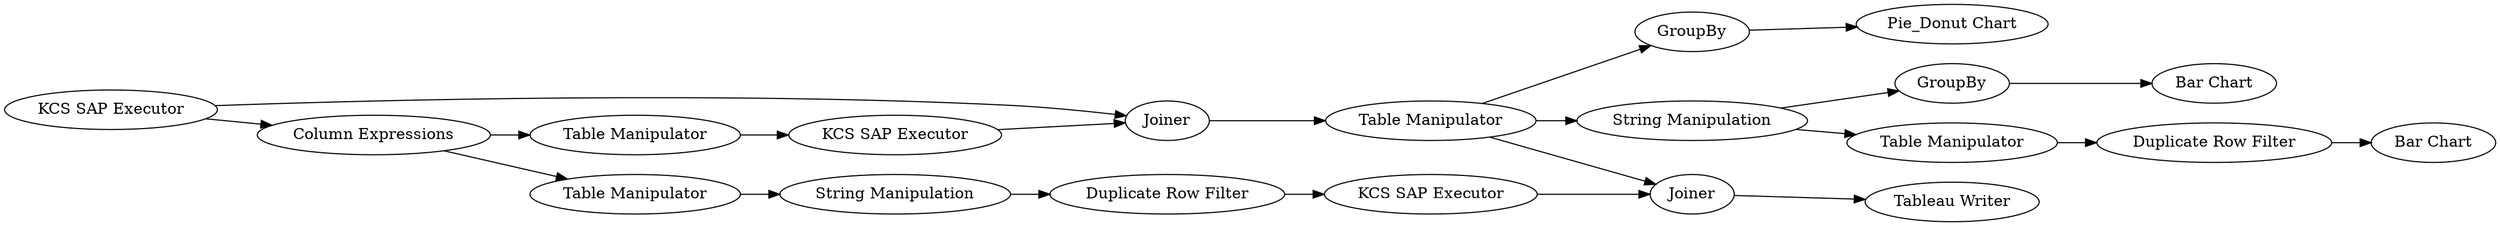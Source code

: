 digraph {
	"-578995978845791863_28" [label="Table Manipulator"]
	"-578995978845791863_35" [label="Pie_Donut Chart"]
	"-578995978845791863_7" [label="Table Manipulator"]
	"-578995978845791863_31" [label="Duplicate Row Filter"]
	"-578995978845791863_1" [label="KCS SAP Executor"]
	"-578995978845791863_30" [label="Table Manipulator"]
	"-578995978845791863_8" [label="KCS SAP Executor"]
	"-578995978845791863_29" [label="Bar Chart"]
	"-578995978845791863_9" [label=Joiner]
	"-578995978845791863_36" [label=Joiner]
	"-578995978845791863_32" [label="Bar Chart"]
	"-578995978845791863_4" [label="String Manipulation"]
	"-578995978845791863_11" [label="Table Manipulator"]
	"-578995978845791863_27" [label=GroupBy]
	"-578995978845791863_24" [label="String Manipulation"]
	"-578995978845791863_6" [label="Column Expressions"]
	"-578995978845791863_34" [label=GroupBy]
	"-578995978845791863_25" [label="Duplicate Row Filter"]
	"-578995978845791863_10" [label="Tableau Writer"]
	"-578995978845791863_26" [label="KCS SAP Executor"]
	"-578995978845791863_28" -> "-578995978845791863_34"
	"-578995978845791863_24" -> "-578995978845791863_25"
	"-578995978845791863_34" -> "-578995978845791863_35"
	"-578995978845791863_9" -> "-578995978845791863_28"
	"-578995978845791863_31" -> "-578995978845791863_32"
	"-578995978845791863_1" -> "-578995978845791863_6"
	"-578995978845791863_1" -> "-578995978845791863_9"
	"-578995978845791863_4" -> "-578995978845791863_27"
	"-578995978845791863_27" -> "-578995978845791863_29"
	"-578995978845791863_26" -> "-578995978845791863_36"
	"-578995978845791863_36" -> "-578995978845791863_10"
	"-578995978845791863_8" -> "-578995978845791863_9"
	"-578995978845791863_11" -> "-578995978845791863_24"
	"-578995978845791863_7" -> "-578995978845791863_8"
	"-578995978845791863_28" -> "-578995978845791863_4"
	"-578995978845791863_4" -> "-578995978845791863_30"
	"-578995978845791863_28" -> "-578995978845791863_36"
	"-578995978845791863_6" -> "-578995978845791863_11"
	"-578995978845791863_25" -> "-578995978845791863_26"
	"-578995978845791863_30" -> "-578995978845791863_31"
	"-578995978845791863_6" -> "-578995978845791863_7"
	rankdir=LR
}
